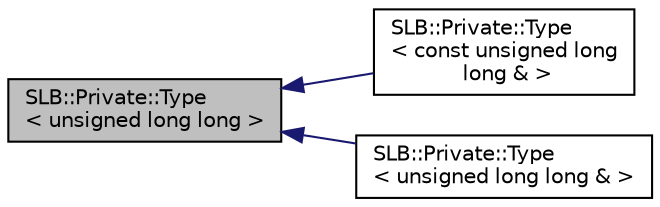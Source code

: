 digraph "SLB::Private::Type&lt; unsigned long long &gt;"
{
  edge [fontname="Helvetica",fontsize="10",labelfontname="Helvetica",labelfontsize="10"];
  node [fontname="Helvetica",fontsize="10",shape=record];
  rankdir="LR";
  Node1 [label="SLB::Private::Type\l\< unsigned long long \>",height=0.2,width=0.4,color="black", fillcolor="grey75", style="filled", fontcolor="black"];
  Node1 -> Node2 [dir="back",color="midnightblue",fontsize="10",style="solid"];
  Node2 [label="SLB::Private::Type\l\< const unsigned long\l long & \>",height=0.2,width=0.4,color="black", fillcolor="white", style="filled",URL="$structSLB_1_1Private_1_1Type_3_01const_01unsigned_01long_01long_01_6_01_4.html"];
  Node1 -> Node3 [dir="back",color="midnightblue",fontsize="10",style="solid"];
  Node3 [label="SLB::Private::Type\l\< unsigned long long & \>",height=0.2,width=0.4,color="black", fillcolor="white", style="filled",URL="$structSLB_1_1Private_1_1Type_3_01unsigned_01long_01long_01_6_01_4.html"];
}
